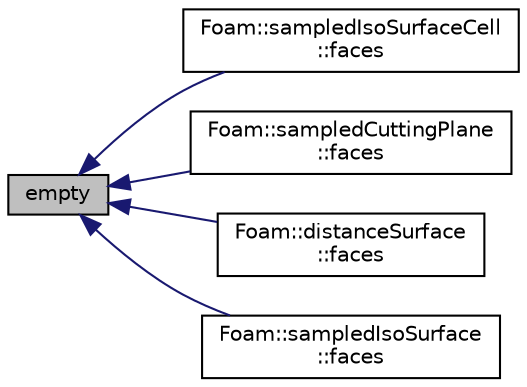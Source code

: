 digraph "empty"
{
  bgcolor="transparent";
  edge [fontname="Helvetica",fontsize="10",labelfontname="Helvetica",labelfontsize="10"];
  node [fontname="Helvetica",fontsize="10",shape=record];
  rankdir="LR";
  Node1 [label="empty",height=0.2,width=0.4,color="black", fillcolor="grey75", style="filled", fontcolor="black"];
  Node1 -> Node2 [dir="back",color="midnightblue",fontsize="10",style="solid",fontname="Helvetica"];
  Node2 [label="Foam::sampledIsoSurfaceCell\l::faces",height=0.2,width=0.4,color="black",URL="$a02303.html#a4d06c698bba36dbfe629cf0cda3649b1",tooltip="Faces of surface. "];
  Node1 -> Node3 [dir="back",color="midnightblue",fontsize="10",style="solid",fontname="Helvetica"];
  Node3 [label="Foam::sampledCuttingPlane\l::faces",height=0.2,width=0.4,color="black",URL="$a02301.html#a4d06c698bba36dbfe629cf0cda3649b1",tooltip="Faces of surface. "];
  Node1 -> Node4 [dir="back",color="midnightblue",fontsize="10",style="solid",fontname="Helvetica"];
  Node4 [label="Foam::distanceSurface\l::faces",height=0.2,width=0.4,color="black",URL="$a00563.html#a4d06c698bba36dbfe629cf0cda3649b1",tooltip="Faces of surface. "];
  Node1 -> Node5 [dir="back",color="midnightblue",fontsize="10",style="solid",fontname="Helvetica"];
  Node5 [label="Foam::sampledIsoSurface\l::faces",height=0.2,width=0.4,color="black",URL="$a02302.html#a4d06c698bba36dbfe629cf0cda3649b1",tooltip="Faces of surface. "];
}
